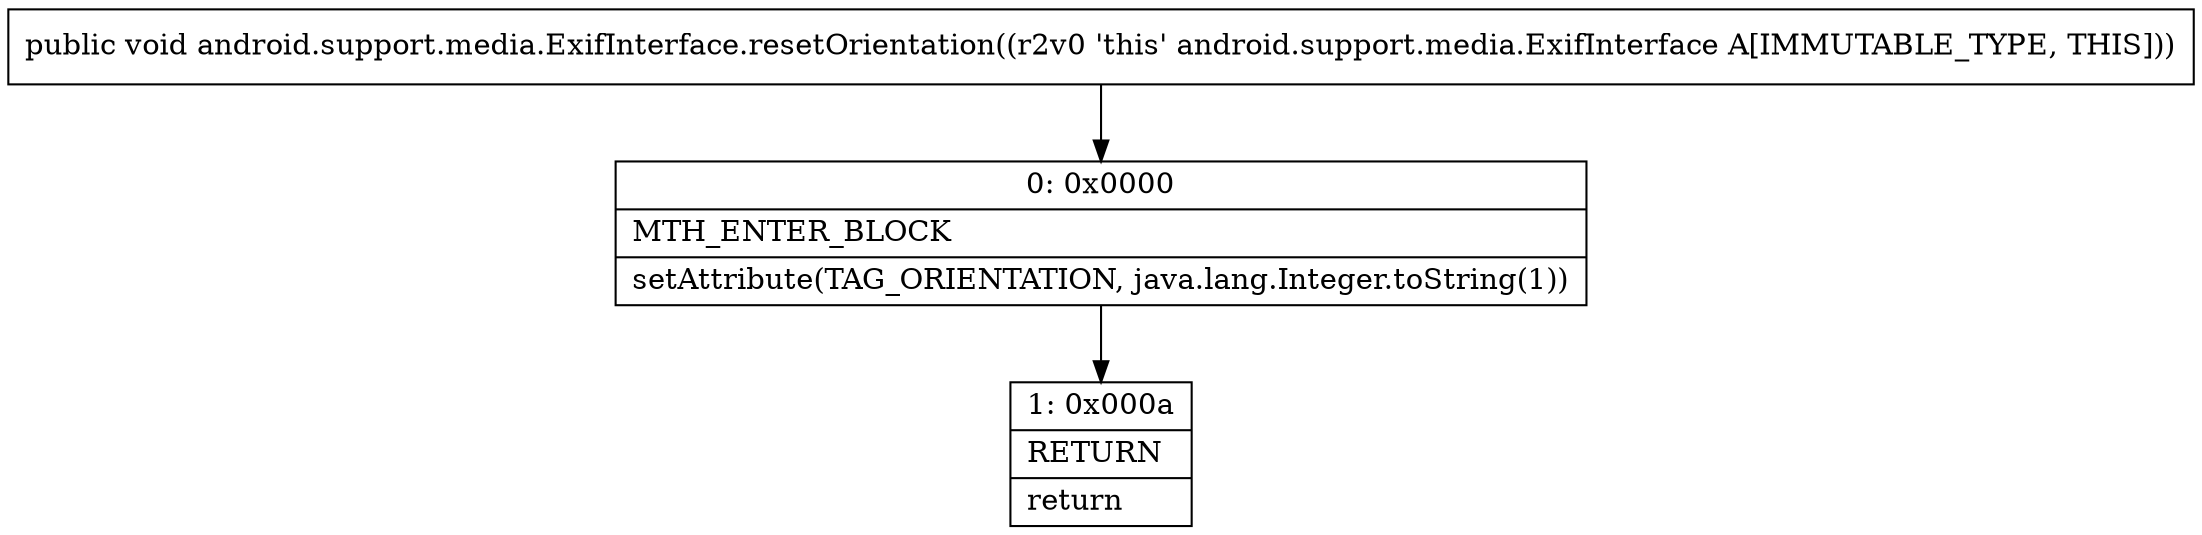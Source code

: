 digraph "CFG forandroid.support.media.ExifInterface.resetOrientation()V" {
Node_0 [shape=record,label="{0\:\ 0x0000|MTH_ENTER_BLOCK\l|setAttribute(TAG_ORIENTATION, java.lang.Integer.toString(1))\l}"];
Node_1 [shape=record,label="{1\:\ 0x000a|RETURN\l|return\l}"];
MethodNode[shape=record,label="{public void android.support.media.ExifInterface.resetOrientation((r2v0 'this' android.support.media.ExifInterface A[IMMUTABLE_TYPE, THIS])) }"];
MethodNode -> Node_0;
Node_0 -> Node_1;
}

